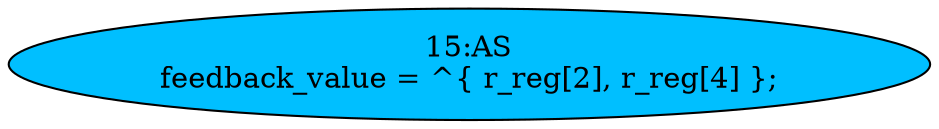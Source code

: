 strict digraph "" {
	node [label="\N"];
	"15:AS"	[ast="<pyverilog.vparser.ast.Assign object at 0x7fd6bf486090>",
		def_var="['feedback_value']",
		fillcolor=deepskyblue,
		label="15:AS
feedback_value = ^{ r_reg[2], r_reg[4] };",
		statements="[]",
		style=filled,
		typ=Assign,
		use_var="['r_reg', 'r_reg']"];
}
